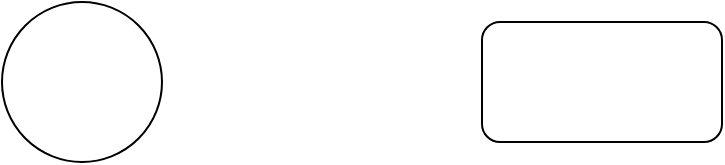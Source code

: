 <mxfile version="11.1.4" type="device"><diagram id="xNdv-CBiJXwWvPnK9dYA" name="Page-1"><mxGraphModel dx="1086" dy="818" grid="1" gridSize="10" guides="1" tooltips="1" connect="1" arrows="1" fold="1" page="1" pageScale="1" pageWidth="850" pageHeight="1100" math="1" shadow="0"><root><mxCell id="0"/><mxCell id="1" parent="0"/><mxCell id="v0bj0Exmo-OZ82j26wME-1" value="" style="ellipse;whiteSpace=wrap;html=1;" vertex="1" parent="1"><mxGeometry x="200" y="330" width="80" height="80" as="geometry"/></mxCell><mxCell id="v0bj0Exmo-OZ82j26wME-2" value="" style="rounded=1;whiteSpace=wrap;html=1;" vertex="1" parent="1"><mxGeometry x="440" y="340" width="120" height="60" as="geometry"/></mxCell></root></mxGraphModel></diagram></mxfile>